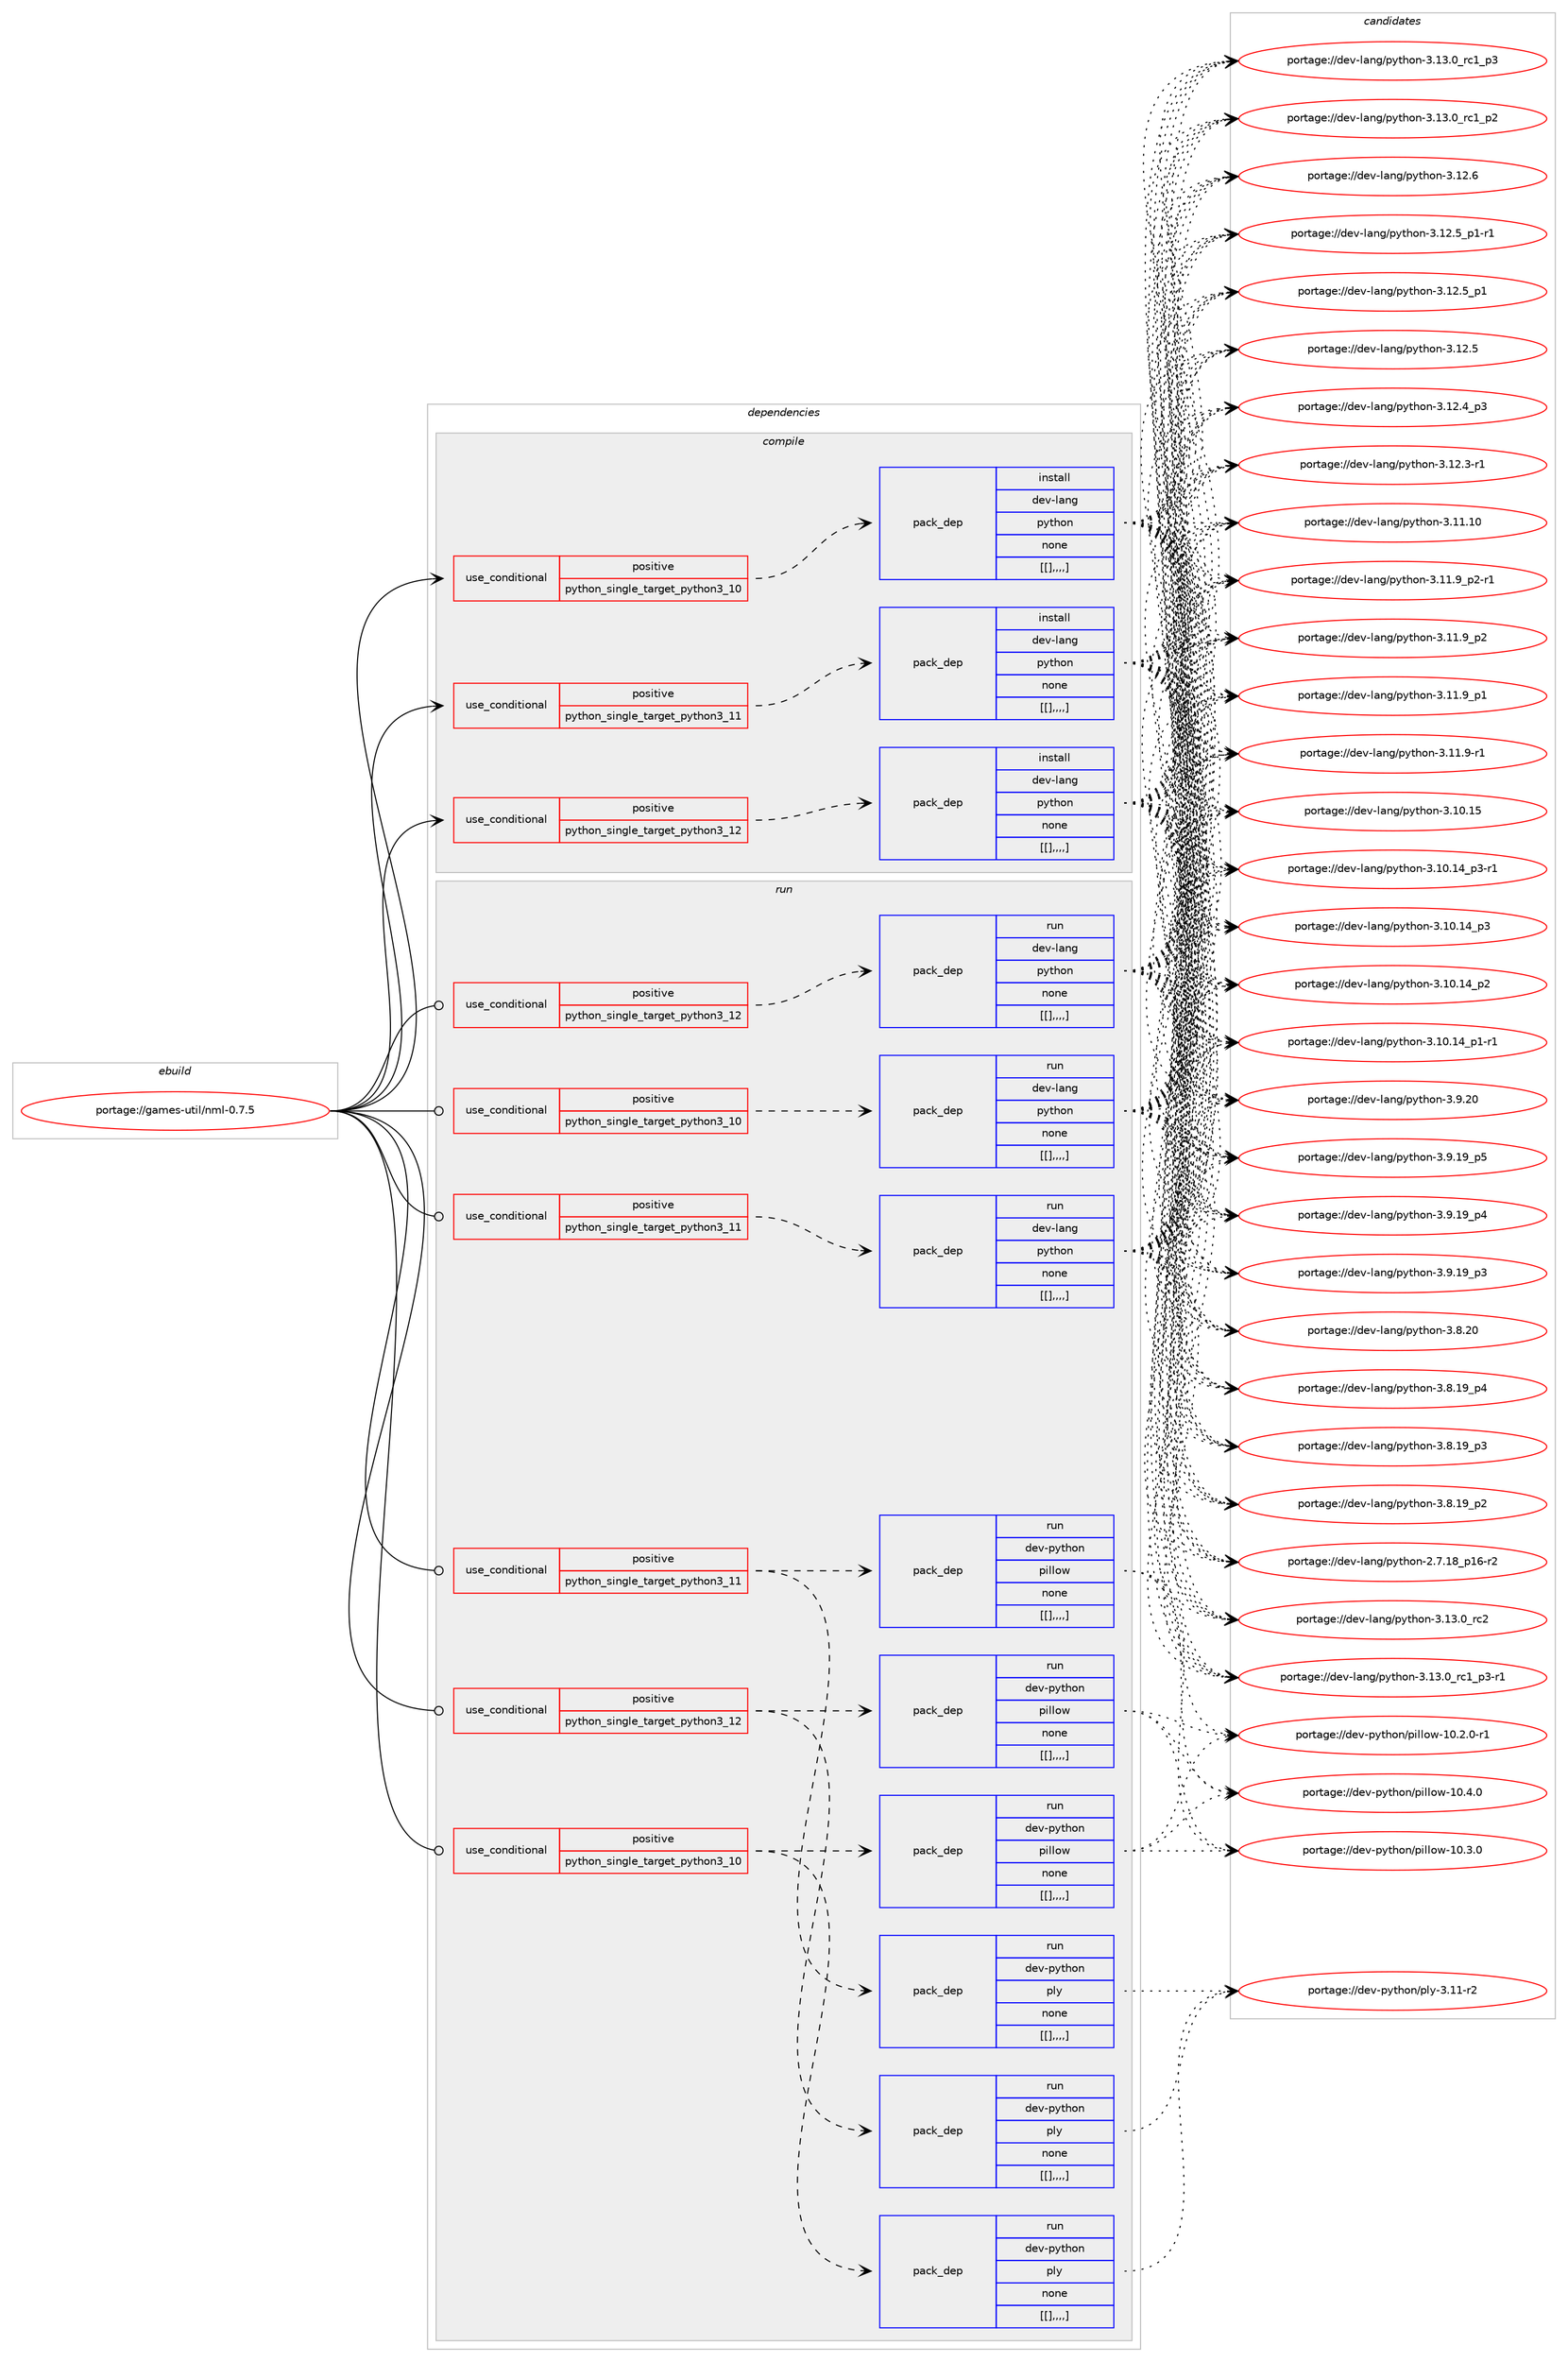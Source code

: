 digraph prolog {

# *************
# Graph options
# *************

newrank=true;
concentrate=true;
compound=true;
graph [rankdir=LR,fontname=Helvetica,fontsize=10,ranksep=1.5];#, ranksep=2.5, nodesep=0.2];
edge  [arrowhead=vee];
node  [fontname=Helvetica,fontsize=10];

# **********
# The ebuild
# **********

subgraph cluster_leftcol {
color=gray;
label=<<i>ebuild</i>>;
id [label="portage://games-util/nml-0.7.5", color=red, width=4, href="../games-util/nml-0.7.5.svg"];
}

# ****************
# The dependencies
# ****************

subgraph cluster_midcol {
color=gray;
label=<<i>dependencies</i>>;
subgraph cluster_compile {
fillcolor="#eeeeee";
style=filled;
label=<<i>compile</i>>;
subgraph cond66857 {
dependency239921 [label=<<TABLE BORDER="0" CELLBORDER="1" CELLSPACING="0" CELLPADDING="4"><TR><TD ROWSPAN="3" CELLPADDING="10">use_conditional</TD></TR><TR><TD>positive</TD></TR><TR><TD>python_single_target_python3_10</TD></TR></TABLE>>, shape=none, color=red];
subgraph pack171553 {
dependency239922 [label=<<TABLE BORDER="0" CELLBORDER="1" CELLSPACING="0" CELLPADDING="4" WIDTH="220"><TR><TD ROWSPAN="6" CELLPADDING="30">pack_dep</TD></TR><TR><TD WIDTH="110">install</TD></TR><TR><TD>dev-lang</TD></TR><TR><TD>python</TD></TR><TR><TD>none</TD></TR><TR><TD>[[],,,,]</TD></TR></TABLE>>, shape=none, color=blue];
}
dependency239921:e -> dependency239922:w [weight=20,style="dashed",arrowhead="vee"];
}
id:e -> dependency239921:w [weight=20,style="solid",arrowhead="vee"];
subgraph cond66858 {
dependency239923 [label=<<TABLE BORDER="0" CELLBORDER="1" CELLSPACING="0" CELLPADDING="4"><TR><TD ROWSPAN="3" CELLPADDING="10">use_conditional</TD></TR><TR><TD>positive</TD></TR><TR><TD>python_single_target_python3_11</TD></TR></TABLE>>, shape=none, color=red];
subgraph pack171554 {
dependency239924 [label=<<TABLE BORDER="0" CELLBORDER="1" CELLSPACING="0" CELLPADDING="4" WIDTH="220"><TR><TD ROWSPAN="6" CELLPADDING="30">pack_dep</TD></TR><TR><TD WIDTH="110">install</TD></TR><TR><TD>dev-lang</TD></TR><TR><TD>python</TD></TR><TR><TD>none</TD></TR><TR><TD>[[],,,,]</TD></TR></TABLE>>, shape=none, color=blue];
}
dependency239923:e -> dependency239924:w [weight=20,style="dashed",arrowhead="vee"];
}
id:e -> dependency239923:w [weight=20,style="solid",arrowhead="vee"];
subgraph cond66859 {
dependency239925 [label=<<TABLE BORDER="0" CELLBORDER="1" CELLSPACING="0" CELLPADDING="4"><TR><TD ROWSPAN="3" CELLPADDING="10">use_conditional</TD></TR><TR><TD>positive</TD></TR><TR><TD>python_single_target_python3_12</TD></TR></TABLE>>, shape=none, color=red];
subgraph pack171555 {
dependency239926 [label=<<TABLE BORDER="0" CELLBORDER="1" CELLSPACING="0" CELLPADDING="4" WIDTH="220"><TR><TD ROWSPAN="6" CELLPADDING="30">pack_dep</TD></TR><TR><TD WIDTH="110">install</TD></TR><TR><TD>dev-lang</TD></TR><TR><TD>python</TD></TR><TR><TD>none</TD></TR><TR><TD>[[],,,,]</TD></TR></TABLE>>, shape=none, color=blue];
}
dependency239925:e -> dependency239926:w [weight=20,style="dashed",arrowhead="vee"];
}
id:e -> dependency239925:w [weight=20,style="solid",arrowhead="vee"];
}
subgraph cluster_compileandrun {
fillcolor="#eeeeee";
style=filled;
label=<<i>compile and run</i>>;
}
subgraph cluster_run {
fillcolor="#eeeeee";
style=filled;
label=<<i>run</i>>;
subgraph cond66860 {
dependency239927 [label=<<TABLE BORDER="0" CELLBORDER="1" CELLSPACING="0" CELLPADDING="4"><TR><TD ROWSPAN="3" CELLPADDING="10">use_conditional</TD></TR><TR><TD>positive</TD></TR><TR><TD>python_single_target_python3_10</TD></TR></TABLE>>, shape=none, color=red];
subgraph pack171556 {
dependency239928 [label=<<TABLE BORDER="0" CELLBORDER="1" CELLSPACING="0" CELLPADDING="4" WIDTH="220"><TR><TD ROWSPAN="6" CELLPADDING="30">pack_dep</TD></TR><TR><TD WIDTH="110">run</TD></TR><TR><TD>dev-lang</TD></TR><TR><TD>python</TD></TR><TR><TD>none</TD></TR><TR><TD>[[],,,,]</TD></TR></TABLE>>, shape=none, color=blue];
}
dependency239927:e -> dependency239928:w [weight=20,style="dashed",arrowhead="vee"];
}
id:e -> dependency239927:w [weight=20,style="solid",arrowhead="odot"];
subgraph cond66861 {
dependency239929 [label=<<TABLE BORDER="0" CELLBORDER="1" CELLSPACING="0" CELLPADDING="4"><TR><TD ROWSPAN="3" CELLPADDING="10">use_conditional</TD></TR><TR><TD>positive</TD></TR><TR><TD>python_single_target_python3_10</TD></TR></TABLE>>, shape=none, color=red];
subgraph pack171557 {
dependency239930 [label=<<TABLE BORDER="0" CELLBORDER="1" CELLSPACING="0" CELLPADDING="4" WIDTH="220"><TR><TD ROWSPAN="6" CELLPADDING="30">pack_dep</TD></TR><TR><TD WIDTH="110">run</TD></TR><TR><TD>dev-python</TD></TR><TR><TD>pillow</TD></TR><TR><TD>none</TD></TR><TR><TD>[[],,,,]</TD></TR></TABLE>>, shape=none, color=blue];
}
dependency239929:e -> dependency239930:w [weight=20,style="dashed",arrowhead="vee"];
subgraph pack171558 {
dependency239931 [label=<<TABLE BORDER="0" CELLBORDER="1" CELLSPACING="0" CELLPADDING="4" WIDTH="220"><TR><TD ROWSPAN="6" CELLPADDING="30">pack_dep</TD></TR><TR><TD WIDTH="110">run</TD></TR><TR><TD>dev-python</TD></TR><TR><TD>ply</TD></TR><TR><TD>none</TD></TR><TR><TD>[[],,,,]</TD></TR></TABLE>>, shape=none, color=blue];
}
dependency239929:e -> dependency239931:w [weight=20,style="dashed",arrowhead="vee"];
}
id:e -> dependency239929:w [weight=20,style="solid",arrowhead="odot"];
subgraph cond66862 {
dependency239932 [label=<<TABLE BORDER="0" CELLBORDER="1" CELLSPACING="0" CELLPADDING="4"><TR><TD ROWSPAN="3" CELLPADDING="10">use_conditional</TD></TR><TR><TD>positive</TD></TR><TR><TD>python_single_target_python3_11</TD></TR></TABLE>>, shape=none, color=red];
subgraph pack171559 {
dependency239933 [label=<<TABLE BORDER="0" CELLBORDER="1" CELLSPACING="0" CELLPADDING="4" WIDTH="220"><TR><TD ROWSPAN="6" CELLPADDING="30">pack_dep</TD></TR><TR><TD WIDTH="110">run</TD></TR><TR><TD>dev-lang</TD></TR><TR><TD>python</TD></TR><TR><TD>none</TD></TR><TR><TD>[[],,,,]</TD></TR></TABLE>>, shape=none, color=blue];
}
dependency239932:e -> dependency239933:w [weight=20,style="dashed",arrowhead="vee"];
}
id:e -> dependency239932:w [weight=20,style="solid",arrowhead="odot"];
subgraph cond66863 {
dependency239934 [label=<<TABLE BORDER="0" CELLBORDER="1" CELLSPACING="0" CELLPADDING="4"><TR><TD ROWSPAN="3" CELLPADDING="10">use_conditional</TD></TR><TR><TD>positive</TD></TR><TR><TD>python_single_target_python3_11</TD></TR></TABLE>>, shape=none, color=red];
subgraph pack171560 {
dependency239935 [label=<<TABLE BORDER="0" CELLBORDER="1" CELLSPACING="0" CELLPADDING="4" WIDTH="220"><TR><TD ROWSPAN="6" CELLPADDING="30">pack_dep</TD></TR><TR><TD WIDTH="110">run</TD></TR><TR><TD>dev-python</TD></TR><TR><TD>pillow</TD></TR><TR><TD>none</TD></TR><TR><TD>[[],,,,]</TD></TR></TABLE>>, shape=none, color=blue];
}
dependency239934:e -> dependency239935:w [weight=20,style="dashed",arrowhead="vee"];
subgraph pack171561 {
dependency239936 [label=<<TABLE BORDER="0" CELLBORDER="1" CELLSPACING="0" CELLPADDING="4" WIDTH="220"><TR><TD ROWSPAN="6" CELLPADDING="30">pack_dep</TD></TR><TR><TD WIDTH="110">run</TD></TR><TR><TD>dev-python</TD></TR><TR><TD>ply</TD></TR><TR><TD>none</TD></TR><TR><TD>[[],,,,]</TD></TR></TABLE>>, shape=none, color=blue];
}
dependency239934:e -> dependency239936:w [weight=20,style="dashed",arrowhead="vee"];
}
id:e -> dependency239934:w [weight=20,style="solid",arrowhead="odot"];
subgraph cond66864 {
dependency239937 [label=<<TABLE BORDER="0" CELLBORDER="1" CELLSPACING="0" CELLPADDING="4"><TR><TD ROWSPAN="3" CELLPADDING="10">use_conditional</TD></TR><TR><TD>positive</TD></TR><TR><TD>python_single_target_python3_12</TD></TR></TABLE>>, shape=none, color=red];
subgraph pack171562 {
dependency239938 [label=<<TABLE BORDER="0" CELLBORDER="1" CELLSPACING="0" CELLPADDING="4" WIDTH="220"><TR><TD ROWSPAN="6" CELLPADDING="30">pack_dep</TD></TR><TR><TD WIDTH="110">run</TD></TR><TR><TD>dev-lang</TD></TR><TR><TD>python</TD></TR><TR><TD>none</TD></TR><TR><TD>[[],,,,]</TD></TR></TABLE>>, shape=none, color=blue];
}
dependency239937:e -> dependency239938:w [weight=20,style="dashed",arrowhead="vee"];
}
id:e -> dependency239937:w [weight=20,style="solid",arrowhead="odot"];
subgraph cond66865 {
dependency239939 [label=<<TABLE BORDER="0" CELLBORDER="1" CELLSPACING="0" CELLPADDING="4"><TR><TD ROWSPAN="3" CELLPADDING="10">use_conditional</TD></TR><TR><TD>positive</TD></TR><TR><TD>python_single_target_python3_12</TD></TR></TABLE>>, shape=none, color=red];
subgraph pack171563 {
dependency239940 [label=<<TABLE BORDER="0" CELLBORDER="1" CELLSPACING="0" CELLPADDING="4" WIDTH="220"><TR><TD ROWSPAN="6" CELLPADDING="30">pack_dep</TD></TR><TR><TD WIDTH="110">run</TD></TR><TR><TD>dev-python</TD></TR><TR><TD>pillow</TD></TR><TR><TD>none</TD></TR><TR><TD>[[],,,,]</TD></TR></TABLE>>, shape=none, color=blue];
}
dependency239939:e -> dependency239940:w [weight=20,style="dashed",arrowhead="vee"];
subgraph pack171564 {
dependency239941 [label=<<TABLE BORDER="0" CELLBORDER="1" CELLSPACING="0" CELLPADDING="4" WIDTH="220"><TR><TD ROWSPAN="6" CELLPADDING="30">pack_dep</TD></TR><TR><TD WIDTH="110">run</TD></TR><TR><TD>dev-python</TD></TR><TR><TD>ply</TD></TR><TR><TD>none</TD></TR><TR><TD>[[],,,,]</TD></TR></TABLE>>, shape=none, color=blue];
}
dependency239939:e -> dependency239941:w [weight=20,style="dashed",arrowhead="vee"];
}
id:e -> dependency239939:w [weight=20,style="solid",arrowhead="odot"];
}
}

# **************
# The candidates
# **************

subgraph cluster_choices {
rank=same;
color=gray;
label=<<i>candidates</i>>;

subgraph choice171553 {
color=black;
nodesep=1;
choice10010111845108971101034711212111610411111045514649514648951149950 [label="portage://dev-lang/python-3.13.0_rc2", color=red, width=4,href="../dev-lang/python-3.13.0_rc2.svg"];
choice1001011184510897110103471121211161041111104551464951464895114994995112514511449 [label="portage://dev-lang/python-3.13.0_rc1_p3-r1", color=red, width=4,href="../dev-lang/python-3.13.0_rc1_p3-r1.svg"];
choice100101118451089711010347112121116104111110455146495146489511499499511251 [label="portage://dev-lang/python-3.13.0_rc1_p3", color=red, width=4,href="../dev-lang/python-3.13.0_rc1_p3.svg"];
choice100101118451089711010347112121116104111110455146495146489511499499511250 [label="portage://dev-lang/python-3.13.0_rc1_p2", color=red, width=4,href="../dev-lang/python-3.13.0_rc1_p2.svg"];
choice10010111845108971101034711212111610411111045514649504654 [label="portage://dev-lang/python-3.12.6", color=red, width=4,href="../dev-lang/python-3.12.6.svg"];
choice1001011184510897110103471121211161041111104551464950465395112494511449 [label="portage://dev-lang/python-3.12.5_p1-r1", color=red, width=4,href="../dev-lang/python-3.12.5_p1-r1.svg"];
choice100101118451089711010347112121116104111110455146495046539511249 [label="portage://dev-lang/python-3.12.5_p1", color=red, width=4,href="../dev-lang/python-3.12.5_p1.svg"];
choice10010111845108971101034711212111610411111045514649504653 [label="portage://dev-lang/python-3.12.5", color=red, width=4,href="../dev-lang/python-3.12.5.svg"];
choice100101118451089711010347112121116104111110455146495046529511251 [label="portage://dev-lang/python-3.12.4_p3", color=red, width=4,href="../dev-lang/python-3.12.4_p3.svg"];
choice100101118451089711010347112121116104111110455146495046514511449 [label="portage://dev-lang/python-3.12.3-r1", color=red, width=4,href="../dev-lang/python-3.12.3-r1.svg"];
choice1001011184510897110103471121211161041111104551464949464948 [label="portage://dev-lang/python-3.11.10", color=red, width=4,href="../dev-lang/python-3.11.10.svg"];
choice1001011184510897110103471121211161041111104551464949465795112504511449 [label="portage://dev-lang/python-3.11.9_p2-r1", color=red, width=4,href="../dev-lang/python-3.11.9_p2-r1.svg"];
choice100101118451089711010347112121116104111110455146494946579511250 [label="portage://dev-lang/python-3.11.9_p2", color=red, width=4,href="../dev-lang/python-3.11.9_p2.svg"];
choice100101118451089711010347112121116104111110455146494946579511249 [label="portage://dev-lang/python-3.11.9_p1", color=red, width=4,href="../dev-lang/python-3.11.9_p1.svg"];
choice100101118451089711010347112121116104111110455146494946574511449 [label="portage://dev-lang/python-3.11.9-r1", color=red, width=4,href="../dev-lang/python-3.11.9-r1.svg"];
choice1001011184510897110103471121211161041111104551464948464953 [label="portage://dev-lang/python-3.10.15", color=red, width=4,href="../dev-lang/python-3.10.15.svg"];
choice100101118451089711010347112121116104111110455146494846495295112514511449 [label="portage://dev-lang/python-3.10.14_p3-r1", color=red, width=4,href="../dev-lang/python-3.10.14_p3-r1.svg"];
choice10010111845108971101034711212111610411111045514649484649529511251 [label="portage://dev-lang/python-3.10.14_p3", color=red, width=4,href="../dev-lang/python-3.10.14_p3.svg"];
choice10010111845108971101034711212111610411111045514649484649529511250 [label="portage://dev-lang/python-3.10.14_p2", color=red, width=4,href="../dev-lang/python-3.10.14_p2.svg"];
choice100101118451089711010347112121116104111110455146494846495295112494511449 [label="portage://dev-lang/python-3.10.14_p1-r1", color=red, width=4,href="../dev-lang/python-3.10.14_p1-r1.svg"];
choice10010111845108971101034711212111610411111045514657465048 [label="portage://dev-lang/python-3.9.20", color=red, width=4,href="../dev-lang/python-3.9.20.svg"];
choice100101118451089711010347112121116104111110455146574649579511253 [label="portage://dev-lang/python-3.9.19_p5", color=red, width=4,href="../dev-lang/python-3.9.19_p5.svg"];
choice100101118451089711010347112121116104111110455146574649579511252 [label="portage://dev-lang/python-3.9.19_p4", color=red, width=4,href="../dev-lang/python-3.9.19_p4.svg"];
choice100101118451089711010347112121116104111110455146574649579511251 [label="portage://dev-lang/python-3.9.19_p3", color=red, width=4,href="../dev-lang/python-3.9.19_p3.svg"];
choice10010111845108971101034711212111610411111045514656465048 [label="portage://dev-lang/python-3.8.20", color=red, width=4,href="../dev-lang/python-3.8.20.svg"];
choice100101118451089711010347112121116104111110455146564649579511252 [label="portage://dev-lang/python-3.8.19_p4", color=red, width=4,href="../dev-lang/python-3.8.19_p4.svg"];
choice100101118451089711010347112121116104111110455146564649579511251 [label="portage://dev-lang/python-3.8.19_p3", color=red, width=4,href="../dev-lang/python-3.8.19_p3.svg"];
choice100101118451089711010347112121116104111110455146564649579511250 [label="portage://dev-lang/python-3.8.19_p2", color=red, width=4,href="../dev-lang/python-3.8.19_p2.svg"];
choice100101118451089711010347112121116104111110455046554649569511249544511450 [label="portage://dev-lang/python-2.7.18_p16-r2", color=red, width=4,href="../dev-lang/python-2.7.18_p16-r2.svg"];
dependency239922:e -> choice10010111845108971101034711212111610411111045514649514648951149950:w [style=dotted,weight="100"];
dependency239922:e -> choice1001011184510897110103471121211161041111104551464951464895114994995112514511449:w [style=dotted,weight="100"];
dependency239922:e -> choice100101118451089711010347112121116104111110455146495146489511499499511251:w [style=dotted,weight="100"];
dependency239922:e -> choice100101118451089711010347112121116104111110455146495146489511499499511250:w [style=dotted,weight="100"];
dependency239922:e -> choice10010111845108971101034711212111610411111045514649504654:w [style=dotted,weight="100"];
dependency239922:e -> choice1001011184510897110103471121211161041111104551464950465395112494511449:w [style=dotted,weight="100"];
dependency239922:e -> choice100101118451089711010347112121116104111110455146495046539511249:w [style=dotted,weight="100"];
dependency239922:e -> choice10010111845108971101034711212111610411111045514649504653:w [style=dotted,weight="100"];
dependency239922:e -> choice100101118451089711010347112121116104111110455146495046529511251:w [style=dotted,weight="100"];
dependency239922:e -> choice100101118451089711010347112121116104111110455146495046514511449:w [style=dotted,weight="100"];
dependency239922:e -> choice1001011184510897110103471121211161041111104551464949464948:w [style=dotted,weight="100"];
dependency239922:e -> choice1001011184510897110103471121211161041111104551464949465795112504511449:w [style=dotted,weight="100"];
dependency239922:e -> choice100101118451089711010347112121116104111110455146494946579511250:w [style=dotted,weight="100"];
dependency239922:e -> choice100101118451089711010347112121116104111110455146494946579511249:w [style=dotted,weight="100"];
dependency239922:e -> choice100101118451089711010347112121116104111110455146494946574511449:w [style=dotted,weight="100"];
dependency239922:e -> choice1001011184510897110103471121211161041111104551464948464953:w [style=dotted,weight="100"];
dependency239922:e -> choice100101118451089711010347112121116104111110455146494846495295112514511449:w [style=dotted,weight="100"];
dependency239922:e -> choice10010111845108971101034711212111610411111045514649484649529511251:w [style=dotted,weight="100"];
dependency239922:e -> choice10010111845108971101034711212111610411111045514649484649529511250:w [style=dotted,weight="100"];
dependency239922:e -> choice100101118451089711010347112121116104111110455146494846495295112494511449:w [style=dotted,weight="100"];
dependency239922:e -> choice10010111845108971101034711212111610411111045514657465048:w [style=dotted,weight="100"];
dependency239922:e -> choice100101118451089711010347112121116104111110455146574649579511253:w [style=dotted,weight="100"];
dependency239922:e -> choice100101118451089711010347112121116104111110455146574649579511252:w [style=dotted,weight="100"];
dependency239922:e -> choice100101118451089711010347112121116104111110455146574649579511251:w [style=dotted,weight="100"];
dependency239922:e -> choice10010111845108971101034711212111610411111045514656465048:w [style=dotted,weight="100"];
dependency239922:e -> choice100101118451089711010347112121116104111110455146564649579511252:w [style=dotted,weight="100"];
dependency239922:e -> choice100101118451089711010347112121116104111110455146564649579511251:w [style=dotted,weight="100"];
dependency239922:e -> choice100101118451089711010347112121116104111110455146564649579511250:w [style=dotted,weight="100"];
dependency239922:e -> choice100101118451089711010347112121116104111110455046554649569511249544511450:w [style=dotted,weight="100"];
}
subgraph choice171554 {
color=black;
nodesep=1;
choice10010111845108971101034711212111610411111045514649514648951149950 [label="portage://dev-lang/python-3.13.0_rc2", color=red, width=4,href="../dev-lang/python-3.13.0_rc2.svg"];
choice1001011184510897110103471121211161041111104551464951464895114994995112514511449 [label="portage://dev-lang/python-3.13.0_rc1_p3-r1", color=red, width=4,href="../dev-lang/python-3.13.0_rc1_p3-r1.svg"];
choice100101118451089711010347112121116104111110455146495146489511499499511251 [label="portage://dev-lang/python-3.13.0_rc1_p3", color=red, width=4,href="../dev-lang/python-3.13.0_rc1_p3.svg"];
choice100101118451089711010347112121116104111110455146495146489511499499511250 [label="portage://dev-lang/python-3.13.0_rc1_p2", color=red, width=4,href="../dev-lang/python-3.13.0_rc1_p2.svg"];
choice10010111845108971101034711212111610411111045514649504654 [label="portage://dev-lang/python-3.12.6", color=red, width=4,href="../dev-lang/python-3.12.6.svg"];
choice1001011184510897110103471121211161041111104551464950465395112494511449 [label="portage://dev-lang/python-3.12.5_p1-r1", color=red, width=4,href="../dev-lang/python-3.12.5_p1-r1.svg"];
choice100101118451089711010347112121116104111110455146495046539511249 [label="portage://dev-lang/python-3.12.5_p1", color=red, width=4,href="../dev-lang/python-3.12.5_p1.svg"];
choice10010111845108971101034711212111610411111045514649504653 [label="portage://dev-lang/python-3.12.5", color=red, width=4,href="../dev-lang/python-3.12.5.svg"];
choice100101118451089711010347112121116104111110455146495046529511251 [label="portage://dev-lang/python-3.12.4_p3", color=red, width=4,href="../dev-lang/python-3.12.4_p3.svg"];
choice100101118451089711010347112121116104111110455146495046514511449 [label="portage://dev-lang/python-3.12.3-r1", color=red, width=4,href="../dev-lang/python-3.12.3-r1.svg"];
choice1001011184510897110103471121211161041111104551464949464948 [label="portage://dev-lang/python-3.11.10", color=red, width=4,href="../dev-lang/python-3.11.10.svg"];
choice1001011184510897110103471121211161041111104551464949465795112504511449 [label="portage://dev-lang/python-3.11.9_p2-r1", color=red, width=4,href="../dev-lang/python-3.11.9_p2-r1.svg"];
choice100101118451089711010347112121116104111110455146494946579511250 [label="portage://dev-lang/python-3.11.9_p2", color=red, width=4,href="../dev-lang/python-3.11.9_p2.svg"];
choice100101118451089711010347112121116104111110455146494946579511249 [label="portage://dev-lang/python-3.11.9_p1", color=red, width=4,href="../dev-lang/python-3.11.9_p1.svg"];
choice100101118451089711010347112121116104111110455146494946574511449 [label="portage://dev-lang/python-3.11.9-r1", color=red, width=4,href="../dev-lang/python-3.11.9-r1.svg"];
choice1001011184510897110103471121211161041111104551464948464953 [label="portage://dev-lang/python-3.10.15", color=red, width=4,href="../dev-lang/python-3.10.15.svg"];
choice100101118451089711010347112121116104111110455146494846495295112514511449 [label="portage://dev-lang/python-3.10.14_p3-r1", color=red, width=4,href="../dev-lang/python-3.10.14_p3-r1.svg"];
choice10010111845108971101034711212111610411111045514649484649529511251 [label="portage://dev-lang/python-3.10.14_p3", color=red, width=4,href="../dev-lang/python-3.10.14_p3.svg"];
choice10010111845108971101034711212111610411111045514649484649529511250 [label="portage://dev-lang/python-3.10.14_p2", color=red, width=4,href="../dev-lang/python-3.10.14_p2.svg"];
choice100101118451089711010347112121116104111110455146494846495295112494511449 [label="portage://dev-lang/python-3.10.14_p1-r1", color=red, width=4,href="../dev-lang/python-3.10.14_p1-r1.svg"];
choice10010111845108971101034711212111610411111045514657465048 [label="portage://dev-lang/python-3.9.20", color=red, width=4,href="../dev-lang/python-3.9.20.svg"];
choice100101118451089711010347112121116104111110455146574649579511253 [label="portage://dev-lang/python-3.9.19_p5", color=red, width=4,href="../dev-lang/python-3.9.19_p5.svg"];
choice100101118451089711010347112121116104111110455146574649579511252 [label="portage://dev-lang/python-3.9.19_p4", color=red, width=4,href="../dev-lang/python-3.9.19_p4.svg"];
choice100101118451089711010347112121116104111110455146574649579511251 [label="portage://dev-lang/python-3.9.19_p3", color=red, width=4,href="../dev-lang/python-3.9.19_p3.svg"];
choice10010111845108971101034711212111610411111045514656465048 [label="portage://dev-lang/python-3.8.20", color=red, width=4,href="../dev-lang/python-3.8.20.svg"];
choice100101118451089711010347112121116104111110455146564649579511252 [label="portage://dev-lang/python-3.8.19_p4", color=red, width=4,href="../dev-lang/python-3.8.19_p4.svg"];
choice100101118451089711010347112121116104111110455146564649579511251 [label="portage://dev-lang/python-3.8.19_p3", color=red, width=4,href="../dev-lang/python-3.8.19_p3.svg"];
choice100101118451089711010347112121116104111110455146564649579511250 [label="portage://dev-lang/python-3.8.19_p2", color=red, width=4,href="../dev-lang/python-3.8.19_p2.svg"];
choice100101118451089711010347112121116104111110455046554649569511249544511450 [label="portage://dev-lang/python-2.7.18_p16-r2", color=red, width=4,href="../dev-lang/python-2.7.18_p16-r2.svg"];
dependency239924:e -> choice10010111845108971101034711212111610411111045514649514648951149950:w [style=dotted,weight="100"];
dependency239924:e -> choice1001011184510897110103471121211161041111104551464951464895114994995112514511449:w [style=dotted,weight="100"];
dependency239924:e -> choice100101118451089711010347112121116104111110455146495146489511499499511251:w [style=dotted,weight="100"];
dependency239924:e -> choice100101118451089711010347112121116104111110455146495146489511499499511250:w [style=dotted,weight="100"];
dependency239924:e -> choice10010111845108971101034711212111610411111045514649504654:w [style=dotted,weight="100"];
dependency239924:e -> choice1001011184510897110103471121211161041111104551464950465395112494511449:w [style=dotted,weight="100"];
dependency239924:e -> choice100101118451089711010347112121116104111110455146495046539511249:w [style=dotted,weight="100"];
dependency239924:e -> choice10010111845108971101034711212111610411111045514649504653:w [style=dotted,weight="100"];
dependency239924:e -> choice100101118451089711010347112121116104111110455146495046529511251:w [style=dotted,weight="100"];
dependency239924:e -> choice100101118451089711010347112121116104111110455146495046514511449:w [style=dotted,weight="100"];
dependency239924:e -> choice1001011184510897110103471121211161041111104551464949464948:w [style=dotted,weight="100"];
dependency239924:e -> choice1001011184510897110103471121211161041111104551464949465795112504511449:w [style=dotted,weight="100"];
dependency239924:e -> choice100101118451089711010347112121116104111110455146494946579511250:w [style=dotted,weight="100"];
dependency239924:e -> choice100101118451089711010347112121116104111110455146494946579511249:w [style=dotted,weight="100"];
dependency239924:e -> choice100101118451089711010347112121116104111110455146494946574511449:w [style=dotted,weight="100"];
dependency239924:e -> choice1001011184510897110103471121211161041111104551464948464953:w [style=dotted,weight="100"];
dependency239924:e -> choice100101118451089711010347112121116104111110455146494846495295112514511449:w [style=dotted,weight="100"];
dependency239924:e -> choice10010111845108971101034711212111610411111045514649484649529511251:w [style=dotted,weight="100"];
dependency239924:e -> choice10010111845108971101034711212111610411111045514649484649529511250:w [style=dotted,weight="100"];
dependency239924:e -> choice100101118451089711010347112121116104111110455146494846495295112494511449:w [style=dotted,weight="100"];
dependency239924:e -> choice10010111845108971101034711212111610411111045514657465048:w [style=dotted,weight="100"];
dependency239924:e -> choice100101118451089711010347112121116104111110455146574649579511253:w [style=dotted,weight="100"];
dependency239924:e -> choice100101118451089711010347112121116104111110455146574649579511252:w [style=dotted,weight="100"];
dependency239924:e -> choice100101118451089711010347112121116104111110455146574649579511251:w [style=dotted,weight="100"];
dependency239924:e -> choice10010111845108971101034711212111610411111045514656465048:w [style=dotted,weight="100"];
dependency239924:e -> choice100101118451089711010347112121116104111110455146564649579511252:w [style=dotted,weight="100"];
dependency239924:e -> choice100101118451089711010347112121116104111110455146564649579511251:w [style=dotted,weight="100"];
dependency239924:e -> choice100101118451089711010347112121116104111110455146564649579511250:w [style=dotted,weight="100"];
dependency239924:e -> choice100101118451089711010347112121116104111110455046554649569511249544511450:w [style=dotted,weight="100"];
}
subgraph choice171555 {
color=black;
nodesep=1;
choice10010111845108971101034711212111610411111045514649514648951149950 [label="portage://dev-lang/python-3.13.0_rc2", color=red, width=4,href="../dev-lang/python-3.13.0_rc2.svg"];
choice1001011184510897110103471121211161041111104551464951464895114994995112514511449 [label="portage://dev-lang/python-3.13.0_rc1_p3-r1", color=red, width=4,href="../dev-lang/python-3.13.0_rc1_p3-r1.svg"];
choice100101118451089711010347112121116104111110455146495146489511499499511251 [label="portage://dev-lang/python-3.13.0_rc1_p3", color=red, width=4,href="../dev-lang/python-3.13.0_rc1_p3.svg"];
choice100101118451089711010347112121116104111110455146495146489511499499511250 [label="portage://dev-lang/python-3.13.0_rc1_p2", color=red, width=4,href="../dev-lang/python-3.13.0_rc1_p2.svg"];
choice10010111845108971101034711212111610411111045514649504654 [label="portage://dev-lang/python-3.12.6", color=red, width=4,href="../dev-lang/python-3.12.6.svg"];
choice1001011184510897110103471121211161041111104551464950465395112494511449 [label="portage://dev-lang/python-3.12.5_p1-r1", color=red, width=4,href="../dev-lang/python-3.12.5_p1-r1.svg"];
choice100101118451089711010347112121116104111110455146495046539511249 [label="portage://dev-lang/python-3.12.5_p1", color=red, width=4,href="../dev-lang/python-3.12.5_p1.svg"];
choice10010111845108971101034711212111610411111045514649504653 [label="portage://dev-lang/python-3.12.5", color=red, width=4,href="../dev-lang/python-3.12.5.svg"];
choice100101118451089711010347112121116104111110455146495046529511251 [label="portage://dev-lang/python-3.12.4_p3", color=red, width=4,href="../dev-lang/python-3.12.4_p3.svg"];
choice100101118451089711010347112121116104111110455146495046514511449 [label="portage://dev-lang/python-3.12.3-r1", color=red, width=4,href="../dev-lang/python-3.12.3-r1.svg"];
choice1001011184510897110103471121211161041111104551464949464948 [label="portage://dev-lang/python-3.11.10", color=red, width=4,href="../dev-lang/python-3.11.10.svg"];
choice1001011184510897110103471121211161041111104551464949465795112504511449 [label="portage://dev-lang/python-3.11.9_p2-r1", color=red, width=4,href="../dev-lang/python-3.11.9_p2-r1.svg"];
choice100101118451089711010347112121116104111110455146494946579511250 [label="portage://dev-lang/python-3.11.9_p2", color=red, width=4,href="../dev-lang/python-3.11.9_p2.svg"];
choice100101118451089711010347112121116104111110455146494946579511249 [label="portage://dev-lang/python-3.11.9_p1", color=red, width=4,href="../dev-lang/python-3.11.9_p1.svg"];
choice100101118451089711010347112121116104111110455146494946574511449 [label="portage://dev-lang/python-3.11.9-r1", color=red, width=4,href="../dev-lang/python-3.11.9-r1.svg"];
choice1001011184510897110103471121211161041111104551464948464953 [label="portage://dev-lang/python-3.10.15", color=red, width=4,href="../dev-lang/python-3.10.15.svg"];
choice100101118451089711010347112121116104111110455146494846495295112514511449 [label="portage://dev-lang/python-3.10.14_p3-r1", color=red, width=4,href="../dev-lang/python-3.10.14_p3-r1.svg"];
choice10010111845108971101034711212111610411111045514649484649529511251 [label="portage://dev-lang/python-3.10.14_p3", color=red, width=4,href="../dev-lang/python-3.10.14_p3.svg"];
choice10010111845108971101034711212111610411111045514649484649529511250 [label="portage://dev-lang/python-3.10.14_p2", color=red, width=4,href="../dev-lang/python-3.10.14_p2.svg"];
choice100101118451089711010347112121116104111110455146494846495295112494511449 [label="portage://dev-lang/python-3.10.14_p1-r1", color=red, width=4,href="../dev-lang/python-3.10.14_p1-r1.svg"];
choice10010111845108971101034711212111610411111045514657465048 [label="portage://dev-lang/python-3.9.20", color=red, width=4,href="../dev-lang/python-3.9.20.svg"];
choice100101118451089711010347112121116104111110455146574649579511253 [label="portage://dev-lang/python-3.9.19_p5", color=red, width=4,href="../dev-lang/python-3.9.19_p5.svg"];
choice100101118451089711010347112121116104111110455146574649579511252 [label="portage://dev-lang/python-3.9.19_p4", color=red, width=4,href="../dev-lang/python-3.9.19_p4.svg"];
choice100101118451089711010347112121116104111110455146574649579511251 [label="portage://dev-lang/python-3.9.19_p3", color=red, width=4,href="../dev-lang/python-3.9.19_p3.svg"];
choice10010111845108971101034711212111610411111045514656465048 [label="portage://dev-lang/python-3.8.20", color=red, width=4,href="../dev-lang/python-3.8.20.svg"];
choice100101118451089711010347112121116104111110455146564649579511252 [label="portage://dev-lang/python-3.8.19_p4", color=red, width=4,href="../dev-lang/python-3.8.19_p4.svg"];
choice100101118451089711010347112121116104111110455146564649579511251 [label="portage://dev-lang/python-3.8.19_p3", color=red, width=4,href="../dev-lang/python-3.8.19_p3.svg"];
choice100101118451089711010347112121116104111110455146564649579511250 [label="portage://dev-lang/python-3.8.19_p2", color=red, width=4,href="../dev-lang/python-3.8.19_p2.svg"];
choice100101118451089711010347112121116104111110455046554649569511249544511450 [label="portage://dev-lang/python-2.7.18_p16-r2", color=red, width=4,href="../dev-lang/python-2.7.18_p16-r2.svg"];
dependency239926:e -> choice10010111845108971101034711212111610411111045514649514648951149950:w [style=dotted,weight="100"];
dependency239926:e -> choice1001011184510897110103471121211161041111104551464951464895114994995112514511449:w [style=dotted,weight="100"];
dependency239926:e -> choice100101118451089711010347112121116104111110455146495146489511499499511251:w [style=dotted,weight="100"];
dependency239926:e -> choice100101118451089711010347112121116104111110455146495146489511499499511250:w [style=dotted,weight="100"];
dependency239926:e -> choice10010111845108971101034711212111610411111045514649504654:w [style=dotted,weight="100"];
dependency239926:e -> choice1001011184510897110103471121211161041111104551464950465395112494511449:w [style=dotted,weight="100"];
dependency239926:e -> choice100101118451089711010347112121116104111110455146495046539511249:w [style=dotted,weight="100"];
dependency239926:e -> choice10010111845108971101034711212111610411111045514649504653:w [style=dotted,weight="100"];
dependency239926:e -> choice100101118451089711010347112121116104111110455146495046529511251:w [style=dotted,weight="100"];
dependency239926:e -> choice100101118451089711010347112121116104111110455146495046514511449:w [style=dotted,weight="100"];
dependency239926:e -> choice1001011184510897110103471121211161041111104551464949464948:w [style=dotted,weight="100"];
dependency239926:e -> choice1001011184510897110103471121211161041111104551464949465795112504511449:w [style=dotted,weight="100"];
dependency239926:e -> choice100101118451089711010347112121116104111110455146494946579511250:w [style=dotted,weight="100"];
dependency239926:e -> choice100101118451089711010347112121116104111110455146494946579511249:w [style=dotted,weight="100"];
dependency239926:e -> choice100101118451089711010347112121116104111110455146494946574511449:w [style=dotted,weight="100"];
dependency239926:e -> choice1001011184510897110103471121211161041111104551464948464953:w [style=dotted,weight="100"];
dependency239926:e -> choice100101118451089711010347112121116104111110455146494846495295112514511449:w [style=dotted,weight="100"];
dependency239926:e -> choice10010111845108971101034711212111610411111045514649484649529511251:w [style=dotted,weight="100"];
dependency239926:e -> choice10010111845108971101034711212111610411111045514649484649529511250:w [style=dotted,weight="100"];
dependency239926:e -> choice100101118451089711010347112121116104111110455146494846495295112494511449:w [style=dotted,weight="100"];
dependency239926:e -> choice10010111845108971101034711212111610411111045514657465048:w [style=dotted,weight="100"];
dependency239926:e -> choice100101118451089711010347112121116104111110455146574649579511253:w [style=dotted,weight="100"];
dependency239926:e -> choice100101118451089711010347112121116104111110455146574649579511252:w [style=dotted,weight="100"];
dependency239926:e -> choice100101118451089711010347112121116104111110455146574649579511251:w [style=dotted,weight="100"];
dependency239926:e -> choice10010111845108971101034711212111610411111045514656465048:w [style=dotted,weight="100"];
dependency239926:e -> choice100101118451089711010347112121116104111110455146564649579511252:w [style=dotted,weight="100"];
dependency239926:e -> choice100101118451089711010347112121116104111110455146564649579511251:w [style=dotted,weight="100"];
dependency239926:e -> choice100101118451089711010347112121116104111110455146564649579511250:w [style=dotted,weight="100"];
dependency239926:e -> choice100101118451089711010347112121116104111110455046554649569511249544511450:w [style=dotted,weight="100"];
}
subgraph choice171556 {
color=black;
nodesep=1;
choice10010111845108971101034711212111610411111045514649514648951149950 [label="portage://dev-lang/python-3.13.0_rc2", color=red, width=4,href="../dev-lang/python-3.13.0_rc2.svg"];
choice1001011184510897110103471121211161041111104551464951464895114994995112514511449 [label="portage://dev-lang/python-3.13.0_rc1_p3-r1", color=red, width=4,href="../dev-lang/python-3.13.0_rc1_p3-r1.svg"];
choice100101118451089711010347112121116104111110455146495146489511499499511251 [label="portage://dev-lang/python-3.13.0_rc1_p3", color=red, width=4,href="../dev-lang/python-3.13.0_rc1_p3.svg"];
choice100101118451089711010347112121116104111110455146495146489511499499511250 [label="portage://dev-lang/python-3.13.0_rc1_p2", color=red, width=4,href="../dev-lang/python-3.13.0_rc1_p2.svg"];
choice10010111845108971101034711212111610411111045514649504654 [label="portage://dev-lang/python-3.12.6", color=red, width=4,href="../dev-lang/python-3.12.6.svg"];
choice1001011184510897110103471121211161041111104551464950465395112494511449 [label="portage://dev-lang/python-3.12.5_p1-r1", color=red, width=4,href="../dev-lang/python-3.12.5_p1-r1.svg"];
choice100101118451089711010347112121116104111110455146495046539511249 [label="portage://dev-lang/python-3.12.5_p1", color=red, width=4,href="../dev-lang/python-3.12.5_p1.svg"];
choice10010111845108971101034711212111610411111045514649504653 [label="portage://dev-lang/python-3.12.5", color=red, width=4,href="../dev-lang/python-3.12.5.svg"];
choice100101118451089711010347112121116104111110455146495046529511251 [label="portage://dev-lang/python-3.12.4_p3", color=red, width=4,href="../dev-lang/python-3.12.4_p3.svg"];
choice100101118451089711010347112121116104111110455146495046514511449 [label="portage://dev-lang/python-3.12.3-r1", color=red, width=4,href="../dev-lang/python-3.12.3-r1.svg"];
choice1001011184510897110103471121211161041111104551464949464948 [label="portage://dev-lang/python-3.11.10", color=red, width=4,href="../dev-lang/python-3.11.10.svg"];
choice1001011184510897110103471121211161041111104551464949465795112504511449 [label="portage://dev-lang/python-3.11.9_p2-r1", color=red, width=4,href="../dev-lang/python-3.11.9_p2-r1.svg"];
choice100101118451089711010347112121116104111110455146494946579511250 [label="portage://dev-lang/python-3.11.9_p2", color=red, width=4,href="../dev-lang/python-3.11.9_p2.svg"];
choice100101118451089711010347112121116104111110455146494946579511249 [label="portage://dev-lang/python-3.11.9_p1", color=red, width=4,href="../dev-lang/python-3.11.9_p1.svg"];
choice100101118451089711010347112121116104111110455146494946574511449 [label="portage://dev-lang/python-3.11.9-r1", color=red, width=4,href="../dev-lang/python-3.11.9-r1.svg"];
choice1001011184510897110103471121211161041111104551464948464953 [label="portage://dev-lang/python-3.10.15", color=red, width=4,href="../dev-lang/python-3.10.15.svg"];
choice100101118451089711010347112121116104111110455146494846495295112514511449 [label="portage://dev-lang/python-3.10.14_p3-r1", color=red, width=4,href="../dev-lang/python-3.10.14_p3-r1.svg"];
choice10010111845108971101034711212111610411111045514649484649529511251 [label="portage://dev-lang/python-3.10.14_p3", color=red, width=4,href="../dev-lang/python-3.10.14_p3.svg"];
choice10010111845108971101034711212111610411111045514649484649529511250 [label="portage://dev-lang/python-3.10.14_p2", color=red, width=4,href="../dev-lang/python-3.10.14_p2.svg"];
choice100101118451089711010347112121116104111110455146494846495295112494511449 [label="portage://dev-lang/python-3.10.14_p1-r1", color=red, width=4,href="../dev-lang/python-3.10.14_p1-r1.svg"];
choice10010111845108971101034711212111610411111045514657465048 [label="portage://dev-lang/python-3.9.20", color=red, width=4,href="../dev-lang/python-3.9.20.svg"];
choice100101118451089711010347112121116104111110455146574649579511253 [label="portage://dev-lang/python-3.9.19_p5", color=red, width=4,href="../dev-lang/python-3.9.19_p5.svg"];
choice100101118451089711010347112121116104111110455146574649579511252 [label="portage://dev-lang/python-3.9.19_p4", color=red, width=4,href="../dev-lang/python-3.9.19_p4.svg"];
choice100101118451089711010347112121116104111110455146574649579511251 [label="portage://dev-lang/python-3.9.19_p3", color=red, width=4,href="../dev-lang/python-3.9.19_p3.svg"];
choice10010111845108971101034711212111610411111045514656465048 [label="portage://dev-lang/python-3.8.20", color=red, width=4,href="../dev-lang/python-3.8.20.svg"];
choice100101118451089711010347112121116104111110455146564649579511252 [label="portage://dev-lang/python-3.8.19_p4", color=red, width=4,href="../dev-lang/python-3.8.19_p4.svg"];
choice100101118451089711010347112121116104111110455146564649579511251 [label="portage://dev-lang/python-3.8.19_p3", color=red, width=4,href="../dev-lang/python-3.8.19_p3.svg"];
choice100101118451089711010347112121116104111110455146564649579511250 [label="portage://dev-lang/python-3.8.19_p2", color=red, width=4,href="../dev-lang/python-3.8.19_p2.svg"];
choice100101118451089711010347112121116104111110455046554649569511249544511450 [label="portage://dev-lang/python-2.7.18_p16-r2", color=red, width=4,href="../dev-lang/python-2.7.18_p16-r2.svg"];
dependency239928:e -> choice10010111845108971101034711212111610411111045514649514648951149950:w [style=dotted,weight="100"];
dependency239928:e -> choice1001011184510897110103471121211161041111104551464951464895114994995112514511449:w [style=dotted,weight="100"];
dependency239928:e -> choice100101118451089711010347112121116104111110455146495146489511499499511251:w [style=dotted,weight="100"];
dependency239928:e -> choice100101118451089711010347112121116104111110455146495146489511499499511250:w [style=dotted,weight="100"];
dependency239928:e -> choice10010111845108971101034711212111610411111045514649504654:w [style=dotted,weight="100"];
dependency239928:e -> choice1001011184510897110103471121211161041111104551464950465395112494511449:w [style=dotted,weight="100"];
dependency239928:e -> choice100101118451089711010347112121116104111110455146495046539511249:w [style=dotted,weight="100"];
dependency239928:e -> choice10010111845108971101034711212111610411111045514649504653:w [style=dotted,weight="100"];
dependency239928:e -> choice100101118451089711010347112121116104111110455146495046529511251:w [style=dotted,weight="100"];
dependency239928:e -> choice100101118451089711010347112121116104111110455146495046514511449:w [style=dotted,weight="100"];
dependency239928:e -> choice1001011184510897110103471121211161041111104551464949464948:w [style=dotted,weight="100"];
dependency239928:e -> choice1001011184510897110103471121211161041111104551464949465795112504511449:w [style=dotted,weight="100"];
dependency239928:e -> choice100101118451089711010347112121116104111110455146494946579511250:w [style=dotted,weight="100"];
dependency239928:e -> choice100101118451089711010347112121116104111110455146494946579511249:w [style=dotted,weight="100"];
dependency239928:e -> choice100101118451089711010347112121116104111110455146494946574511449:w [style=dotted,weight="100"];
dependency239928:e -> choice1001011184510897110103471121211161041111104551464948464953:w [style=dotted,weight="100"];
dependency239928:e -> choice100101118451089711010347112121116104111110455146494846495295112514511449:w [style=dotted,weight="100"];
dependency239928:e -> choice10010111845108971101034711212111610411111045514649484649529511251:w [style=dotted,weight="100"];
dependency239928:e -> choice10010111845108971101034711212111610411111045514649484649529511250:w [style=dotted,weight="100"];
dependency239928:e -> choice100101118451089711010347112121116104111110455146494846495295112494511449:w [style=dotted,weight="100"];
dependency239928:e -> choice10010111845108971101034711212111610411111045514657465048:w [style=dotted,weight="100"];
dependency239928:e -> choice100101118451089711010347112121116104111110455146574649579511253:w [style=dotted,weight="100"];
dependency239928:e -> choice100101118451089711010347112121116104111110455146574649579511252:w [style=dotted,weight="100"];
dependency239928:e -> choice100101118451089711010347112121116104111110455146574649579511251:w [style=dotted,weight="100"];
dependency239928:e -> choice10010111845108971101034711212111610411111045514656465048:w [style=dotted,weight="100"];
dependency239928:e -> choice100101118451089711010347112121116104111110455146564649579511252:w [style=dotted,weight="100"];
dependency239928:e -> choice100101118451089711010347112121116104111110455146564649579511251:w [style=dotted,weight="100"];
dependency239928:e -> choice100101118451089711010347112121116104111110455146564649579511250:w [style=dotted,weight="100"];
dependency239928:e -> choice100101118451089711010347112121116104111110455046554649569511249544511450:w [style=dotted,weight="100"];
}
subgraph choice171557 {
color=black;
nodesep=1;
choice100101118451121211161041111104711210510810811111945494846524648 [label="portage://dev-python/pillow-10.4.0", color=red, width=4,href="../dev-python/pillow-10.4.0.svg"];
choice100101118451121211161041111104711210510810811111945494846514648 [label="portage://dev-python/pillow-10.3.0", color=red, width=4,href="../dev-python/pillow-10.3.0.svg"];
choice1001011184511212111610411111047112105108108111119454948465046484511449 [label="portage://dev-python/pillow-10.2.0-r1", color=red, width=4,href="../dev-python/pillow-10.2.0-r1.svg"];
dependency239930:e -> choice100101118451121211161041111104711210510810811111945494846524648:w [style=dotted,weight="100"];
dependency239930:e -> choice100101118451121211161041111104711210510810811111945494846514648:w [style=dotted,weight="100"];
dependency239930:e -> choice1001011184511212111610411111047112105108108111119454948465046484511449:w [style=dotted,weight="100"];
}
subgraph choice171558 {
color=black;
nodesep=1;
choice100101118451121211161041111104711210812145514649494511450 [label="portage://dev-python/ply-3.11-r2", color=red, width=4,href="../dev-python/ply-3.11-r2.svg"];
dependency239931:e -> choice100101118451121211161041111104711210812145514649494511450:w [style=dotted,weight="100"];
}
subgraph choice171559 {
color=black;
nodesep=1;
choice10010111845108971101034711212111610411111045514649514648951149950 [label="portage://dev-lang/python-3.13.0_rc2", color=red, width=4,href="../dev-lang/python-3.13.0_rc2.svg"];
choice1001011184510897110103471121211161041111104551464951464895114994995112514511449 [label="portage://dev-lang/python-3.13.0_rc1_p3-r1", color=red, width=4,href="../dev-lang/python-3.13.0_rc1_p3-r1.svg"];
choice100101118451089711010347112121116104111110455146495146489511499499511251 [label="portage://dev-lang/python-3.13.0_rc1_p3", color=red, width=4,href="../dev-lang/python-3.13.0_rc1_p3.svg"];
choice100101118451089711010347112121116104111110455146495146489511499499511250 [label="portage://dev-lang/python-3.13.0_rc1_p2", color=red, width=4,href="../dev-lang/python-3.13.0_rc1_p2.svg"];
choice10010111845108971101034711212111610411111045514649504654 [label="portage://dev-lang/python-3.12.6", color=red, width=4,href="../dev-lang/python-3.12.6.svg"];
choice1001011184510897110103471121211161041111104551464950465395112494511449 [label="portage://dev-lang/python-3.12.5_p1-r1", color=red, width=4,href="../dev-lang/python-3.12.5_p1-r1.svg"];
choice100101118451089711010347112121116104111110455146495046539511249 [label="portage://dev-lang/python-3.12.5_p1", color=red, width=4,href="../dev-lang/python-3.12.5_p1.svg"];
choice10010111845108971101034711212111610411111045514649504653 [label="portage://dev-lang/python-3.12.5", color=red, width=4,href="../dev-lang/python-3.12.5.svg"];
choice100101118451089711010347112121116104111110455146495046529511251 [label="portage://dev-lang/python-3.12.4_p3", color=red, width=4,href="../dev-lang/python-3.12.4_p3.svg"];
choice100101118451089711010347112121116104111110455146495046514511449 [label="portage://dev-lang/python-3.12.3-r1", color=red, width=4,href="../dev-lang/python-3.12.3-r1.svg"];
choice1001011184510897110103471121211161041111104551464949464948 [label="portage://dev-lang/python-3.11.10", color=red, width=4,href="../dev-lang/python-3.11.10.svg"];
choice1001011184510897110103471121211161041111104551464949465795112504511449 [label="portage://dev-lang/python-3.11.9_p2-r1", color=red, width=4,href="../dev-lang/python-3.11.9_p2-r1.svg"];
choice100101118451089711010347112121116104111110455146494946579511250 [label="portage://dev-lang/python-3.11.9_p2", color=red, width=4,href="../dev-lang/python-3.11.9_p2.svg"];
choice100101118451089711010347112121116104111110455146494946579511249 [label="portage://dev-lang/python-3.11.9_p1", color=red, width=4,href="../dev-lang/python-3.11.9_p1.svg"];
choice100101118451089711010347112121116104111110455146494946574511449 [label="portage://dev-lang/python-3.11.9-r1", color=red, width=4,href="../dev-lang/python-3.11.9-r1.svg"];
choice1001011184510897110103471121211161041111104551464948464953 [label="portage://dev-lang/python-3.10.15", color=red, width=4,href="../dev-lang/python-3.10.15.svg"];
choice100101118451089711010347112121116104111110455146494846495295112514511449 [label="portage://dev-lang/python-3.10.14_p3-r1", color=red, width=4,href="../dev-lang/python-3.10.14_p3-r1.svg"];
choice10010111845108971101034711212111610411111045514649484649529511251 [label="portage://dev-lang/python-3.10.14_p3", color=red, width=4,href="../dev-lang/python-3.10.14_p3.svg"];
choice10010111845108971101034711212111610411111045514649484649529511250 [label="portage://dev-lang/python-3.10.14_p2", color=red, width=4,href="../dev-lang/python-3.10.14_p2.svg"];
choice100101118451089711010347112121116104111110455146494846495295112494511449 [label="portage://dev-lang/python-3.10.14_p1-r1", color=red, width=4,href="../dev-lang/python-3.10.14_p1-r1.svg"];
choice10010111845108971101034711212111610411111045514657465048 [label="portage://dev-lang/python-3.9.20", color=red, width=4,href="../dev-lang/python-3.9.20.svg"];
choice100101118451089711010347112121116104111110455146574649579511253 [label="portage://dev-lang/python-3.9.19_p5", color=red, width=4,href="../dev-lang/python-3.9.19_p5.svg"];
choice100101118451089711010347112121116104111110455146574649579511252 [label="portage://dev-lang/python-3.9.19_p4", color=red, width=4,href="../dev-lang/python-3.9.19_p4.svg"];
choice100101118451089711010347112121116104111110455146574649579511251 [label="portage://dev-lang/python-3.9.19_p3", color=red, width=4,href="../dev-lang/python-3.9.19_p3.svg"];
choice10010111845108971101034711212111610411111045514656465048 [label="portage://dev-lang/python-3.8.20", color=red, width=4,href="../dev-lang/python-3.8.20.svg"];
choice100101118451089711010347112121116104111110455146564649579511252 [label="portage://dev-lang/python-3.8.19_p4", color=red, width=4,href="../dev-lang/python-3.8.19_p4.svg"];
choice100101118451089711010347112121116104111110455146564649579511251 [label="portage://dev-lang/python-3.8.19_p3", color=red, width=4,href="../dev-lang/python-3.8.19_p3.svg"];
choice100101118451089711010347112121116104111110455146564649579511250 [label="portage://dev-lang/python-3.8.19_p2", color=red, width=4,href="../dev-lang/python-3.8.19_p2.svg"];
choice100101118451089711010347112121116104111110455046554649569511249544511450 [label="portage://dev-lang/python-2.7.18_p16-r2", color=red, width=4,href="../dev-lang/python-2.7.18_p16-r2.svg"];
dependency239933:e -> choice10010111845108971101034711212111610411111045514649514648951149950:w [style=dotted,weight="100"];
dependency239933:e -> choice1001011184510897110103471121211161041111104551464951464895114994995112514511449:w [style=dotted,weight="100"];
dependency239933:e -> choice100101118451089711010347112121116104111110455146495146489511499499511251:w [style=dotted,weight="100"];
dependency239933:e -> choice100101118451089711010347112121116104111110455146495146489511499499511250:w [style=dotted,weight="100"];
dependency239933:e -> choice10010111845108971101034711212111610411111045514649504654:w [style=dotted,weight="100"];
dependency239933:e -> choice1001011184510897110103471121211161041111104551464950465395112494511449:w [style=dotted,weight="100"];
dependency239933:e -> choice100101118451089711010347112121116104111110455146495046539511249:w [style=dotted,weight="100"];
dependency239933:e -> choice10010111845108971101034711212111610411111045514649504653:w [style=dotted,weight="100"];
dependency239933:e -> choice100101118451089711010347112121116104111110455146495046529511251:w [style=dotted,weight="100"];
dependency239933:e -> choice100101118451089711010347112121116104111110455146495046514511449:w [style=dotted,weight="100"];
dependency239933:e -> choice1001011184510897110103471121211161041111104551464949464948:w [style=dotted,weight="100"];
dependency239933:e -> choice1001011184510897110103471121211161041111104551464949465795112504511449:w [style=dotted,weight="100"];
dependency239933:e -> choice100101118451089711010347112121116104111110455146494946579511250:w [style=dotted,weight="100"];
dependency239933:e -> choice100101118451089711010347112121116104111110455146494946579511249:w [style=dotted,weight="100"];
dependency239933:e -> choice100101118451089711010347112121116104111110455146494946574511449:w [style=dotted,weight="100"];
dependency239933:e -> choice1001011184510897110103471121211161041111104551464948464953:w [style=dotted,weight="100"];
dependency239933:e -> choice100101118451089711010347112121116104111110455146494846495295112514511449:w [style=dotted,weight="100"];
dependency239933:e -> choice10010111845108971101034711212111610411111045514649484649529511251:w [style=dotted,weight="100"];
dependency239933:e -> choice10010111845108971101034711212111610411111045514649484649529511250:w [style=dotted,weight="100"];
dependency239933:e -> choice100101118451089711010347112121116104111110455146494846495295112494511449:w [style=dotted,weight="100"];
dependency239933:e -> choice10010111845108971101034711212111610411111045514657465048:w [style=dotted,weight="100"];
dependency239933:e -> choice100101118451089711010347112121116104111110455146574649579511253:w [style=dotted,weight="100"];
dependency239933:e -> choice100101118451089711010347112121116104111110455146574649579511252:w [style=dotted,weight="100"];
dependency239933:e -> choice100101118451089711010347112121116104111110455146574649579511251:w [style=dotted,weight="100"];
dependency239933:e -> choice10010111845108971101034711212111610411111045514656465048:w [style=dotted,weight="100"];
dependency239933:e -> choice100101118451089711010347112121116104111110455146564649579511252:w [style=dotted,weight="100"];
dependency239933:e -> choice100101118451089711010347112121116104111110455146564649579511251:w [style=dotted,weight="100"];
dependency239933:e -> choice100101118451089711010347112121116104111110455146564649579511250:w [style=dotted,weight="100"];
dependency239933:e -> choice100101118451089711010347112121116104111110455046554649569511249544511450:w [style=dotted,weight="100"];
}
subgraph choice171560 {
color=black;
nodesep=1;
choice100101118451121211161041111104711210510810811111945494846524648 [label="portage://dev-python/pillow-10.4.0", color=red, width=4,href="../dev-python/pillow-10.4.0.svg"];
choice100101118451121211161041111104711210510810811111945494846514648 [label="portage://dev-python/pillow-10.3.0", color=red, width=4,href="../dev-python/pillow-10.3.0.svg"];
choice1001011184511212111610411111047112105108108111119454948465046484511449 [label="portage://dev-python/pillow-10.2.0-r1", color=red, width=4,href="../dev-python/pillow-10.2.0-r1.svg"];
dependency239935:e -> choice100101118451121211161041111104711210510810811111945494846524648:w [style=dotted,weight="100"];
dependency239935:e -> choice100101118451121211161041111104711210510810811111945494846514648:w [style=dotted,weight="100"];
dependency239935:e -> choice1001011184511212111610411111047112105108108111119454948465046484511449:w [style=dotted,weight="100"];
}
subgraph choice171561 {
color=black;
nodesep=1;
choice100101118451121211161041111104711210812145514649494511450 [label="portage://dev-python/ply-3.11-r2", color=red, width=4,href="../dev-python/ply-3.11-r2.svg"];
dependency239936:e -> choice100101118451121211161041111104711210812145514649494511450:w [style=dotted,weight="100"];
}
subgraph choice171562 {
color=black;
nodesep=1;
choice10010111845108971101034711212111610411111045514649514648951149950 [label="portage://dev-lang/python-3.13.0_rc2", color=red, width=4,href="../dev-lang/python-3.13.0_rc2.svg"];
choice1001011184510897110103471121211161041111104551464951464895114994995112514511449 [label="portage://dev-lang/python-3.13.0_rc1_p3-r1", color=red, width=4,href="../dev-lang/python-3.13.0_rc1_p3-r1.svg"];
choice100101118451089711010347112121116104111110455146495146489511499499511251 [label="portage://dev-lang/python-3.13.0_rc1_p3", color=red, width=4,href="../dev-lang/python-3.13.0_rc1_p3.svg"];
choice100101118451089711010347112121116104111110455146495146489511499499511250 [label="portage://dev-lang/python-3.13.0_rc1_p2", color=red, width=4,href="../dev-lang/python-3.13.0_rc1_p2.svg"];
choice10010111845108971101034711212111610411111045514649504654 [label="portage://dev-lang/python-3.12.6", color=red, width=4,href="../dev-lang/python-3.12.6.svg"];
choice1001011184510897110103471121211161041111104551464950465395112494511449 [label="portage://dev-lang/python-3.12.5_p1-r1", color=red, width=4,href="../dev-lang/python-3.12.5_p1-r1.svg"];
choice100101118451089711010347112121116104111110455146495046539511249 [label="portage://dev-lang/python-3.12.5_p1", color=red, width=4,href="../dev-lang/python-3.12.5_p1.svg"];
choice10010111845108971101034711212111610411111045514649504653 [label="portage://dev-lang/python-3.12.5", color=red, width=4,href="../dev-lang/python-3.12.5.svg"];
choice100101118451089711010347112121116104111110455146495046529511251 [label="portage://dev-lang/python-3.12.4_p3", color=red, width=4,href="../dev-lang/python-3.12.4_p3.svg"];
choice100101118451089711010347112121116104111110455146495046514511449 [label="portage://dev-lang/python-3.12.3-r1", color=red, width=4,href="../dev-lang/python-3.12.3-r1.svg"];
choice1001011184510897110103471121211161041111104551464949464948 [label="portage://dev-lang/python-3.11.10", color=red, width=4,href="../dev-lang/python-3.11.10.svg"];
choice1001011184510897110103471121211161041111104551464949465795112504511449 [label="portage://dev-lang/python-3.11.9_p2-r1", color=red, width=4,href="../dev-lang/python-3.11.9_p2-r1.svg"];
choice100101118451089711010347112121116104111110455146494946579511250 [label="portage://dev-lang/python-3.11.9_p2", color=red, width=4,href="../dev-lang/python-3.11.9_p2.svg"];
choice100101118451089711010347112121116104111110455146494946579511249 [label="portage://dev-lang/python-3.11.9_p1", color=red, width=4,href="../dev-lang/python-3.11.9_p1.svg"];
choice100101118451089711010347112121116104111110455146494946574511449 [label="portage://dev-lang/python-3.11.9-r1", color=red, width=4,href="../dev-lang/python-3.11.9-r1.svg"];
choice1001011184510897110103471121211161041111104551464948464953 [label="portage://dev-lang/python-3.10.15", color=red, width=4,href="../dev-lang/python-3.10.15.svg"];
choice100101118451089711010347112121116104111110455146494846495295112514511449 [label="portage://dev-lang/python-3.10.14_p3-r1", color=red, width=4,href="../dev-lang/python-3.10.14_p3-r1.svg"];
choice10010111845108971101034711212111610411111045514649484649529511251 [label="portage://dev-lang/python-3.10.14_p3", color=red, width=4,href="../dev-lang/python-3.10.14_p3.svg"];
choice10010111845108971101034711212111610411111045514649484649529511250 [label="portage://dev-lang/python-3.10.14_p2", color=red, width=4,href="../dev-lang/python-3.10.14_p2.svg"];
choice100101118451089711010347112121116104111110455146494846495295112494511449 [label="portage://dev-lang/python-3.10.14_p1-r1", color=red, width=4,href="../dev-lang/python-3.10.14_p1-r1.svg"];
choice10010111845108971101034711212111610411111045514657465048 [label="portage://dev-lang/python-3.9.20", color=red, width=4,href="../dev-lang/python-3.9.20.svg"];
choice100101118451089711010347112121116104111110455146574649579511253 [label="portage://dev-lang/python-3.9.19_p5", color=red, width=4,href="../dev-lang/python-3.9.19_p5.svg"];
choice100101118451089711010347112121116104111110455146574649579511252 [label="portage://dev-lang/python-3.9.19_p4", color=red, width=4,href="../dev-lang/python-3.9.19_p4.svg"];
choice100101118451089711010347112121116104111110455146574649579511251 [label="portage://dev-lang/python-3.9.19_p3", color=red, width=4,href="../dev-lang/python-3.9.19_p3.svg"];
choice10010111845108971101034711212111610411111045514656465048 [label="portage://dev-lang/python-3.8.20", color=red, width=4,href="../dev-lang/python-3.8.20.svg"];
choice100101118451089711010347112121116104111110455146564649579511252 [label="portage://dev-lang/python-3.8.19_p4", color=red, width=4,href="../dev-lang/python-3.8.19_p4.svg"];
choice100101118451089711010347112121116104111110455146564649579511251 [label="portage://dev-lang/python-3.8.19_p3", color=red, width=4,href="../dev-lang/python-3.8.19_p3.svg"];
choice100101118451089711010347112121116104111110455146564649579511250 [label="portage://dev-lang/python-3.8.19_p2", color=red, width=4,href="../dev-lang/python-3.8.19_p2.svg"];
choice100101118451089711010347112121116104111110455046554649569511249544511450 [label="portage://dev-lang/python-2.7.18_p16-r2", color=red, width=4,href="../dev-lang/python-2.7.18_p16-r2.svg"];
dependency239938:e -> choice10010111845108971101034711212111610411111045514649514648951149950:w [style=dotted,weight="100"];
dependency239938:e -> choice1001011184510897110103471121211161041111104551464951464895114994995112514511449:w [style=dotted,weight="100"];
dependency239938:e -> choice100101118451089711010347112121116104111110455146495146489511499499511251:w [style=dotted,weight="100"];
dependency239938:e -> choice100101118451089711010347112121116104111110455146495146489511499499511250:w [style=dotted,weight="100"];
dependency239938:e -> choice10010111845108971101034711212111610411111045514649504654:w [style=dotted,weight="100"];
dependency239938:e -> choice1001011184510897110103471121211161041111104551464950465395112494511449:w [style=dotted,weight="100"];
dependency239938:e -> choice100101118451089711010347112121116104111110455146495046539511249:w [style=dotted,weight="100"];
dependency239938:e -> choice10010111845108971101034711212111610411111045514649504653:w [style=dotted,weight="100"];
dependency239938:e -> choice100101118451089711010347112121116104111110455146495046529511251:w [style=dotted,weight="100"];
dependency239938:e -> choice100101118451089711010347112121116104111110455146495046514511449:w [style=dotted,weight="100"];
dependency239938:e -> choice1001011184510897110103471121211161041111104551464949464948:w [style=dotted,weight="100"];
dependency239938:e -> choice1001011184510897110103471121211161041111104551464949465795112504511449:w [style=dotted,weight="100"];
dependency239938:e -> choice100101118451089711010347112121116104111110455146494946579511250:w [style=dotted,weight="100"];
dependency239938:e -> choice100101118451089711010347112121116104111110455146494946579511249:w [style=dotted,weight="100"];
dependency239938:e -> choice100101118451089711010347112121116104111110455146494946574511449:w [style=dotted,weight="100"];
dependency239938:e -> choice1001011184510897110103471121211161041111104551464948464953:w [style=dotted,weight="100"];
dependency239938:e -> choice100101118451089711010347112121116104111110455146494846495295112514511449:w [style=dotted,weight="100"];
dependency239938:e -> choice10010111845108971101034711212111610411111045514649484649529511251:w [style=dotted,weight="100"];
dependency239938:e -> choice10010111845108971101034711212111610411111045514649484649529511250:w [style=dotted,weight="100"];
dependency239938:e -> choice100101118451089711010347112121116104111110455146494846495295112494511449:w [style=dotted,weight="100"];
dependency239938:e -> choice10010111845108971101034711212111610411111045514657465048:w [style=dotted,weight="100"];
dependency239938:e -> choice100101118451089711010347112121116104111110455146574649579511253:w [style=dotted,weight="100"];
dependency239938:e -> choice100101118451089711010347112121116104111110455146574649579511252:w [style=dotted,weight="100"];
dependency239938:e -> choice100101118451089711010347112121116104111110455146574649579511251:w [style=dotted,weight="100"];
dependency239938:e -> choice10010111845108971101034711212111610411111045514656465048:w [style=dotted,weight="100"];
dependency239938:e -> choice100101118451089711010347112121116104111110455146564649579511252:w [style=dotted,weight="100"];
dependency239938:e -> choice100101118451089711010347112121116104111110455146564649579511251:w [style=dotted,weight="100"];
dependency239938:e -> choice100101118451089711010347112121116104111110455146564649579511250:w [style=dotted,weight="100"];
dependency239938:e -> choice100101118451089711010347112121116104111110455046554649569511249544511450:w [style=dotted,weight="100"];
}
subgraph choice171563 {
color=black;
nodesep=1;
choice100101118451121211161041111104711210510810811111945494846524648 [label="portage://dev-python/pillow-10.4.0", color=red, width=4,href="../dev-python/pillow-10.4.0.svg"];
choice100101118451121211161041111104711210510810811111945494846514648 [label="portage://dev-python/pillow-10.3.0", color=red, width=4,href="../dev-python/pillow-10.3.0.svg"];
choice1001011184511212111610411111047112105108108111119454948465046484511449 [label="portage://dev-python/pillow-10.2.0-r1", color=red, width=4,href="../dev-python/pillow-10.2.0-r1.svg"];
dependency239940:e -> choice100101118451121211161041111104711210510810811111945494846524648:w [style=dotted,weight="100"];
dependency239940:e -> choice100101118451121211161041111104711210510810811111945494846514648:w [style=dotted,weight="100"];
dependency239940:e -> choice1001011184511212111610411111047112105108108111119454948465046484511449:w [style=dotted,weight="100"];
}
subgraph choice171564 {
color=black;
nodesep=1;
choice100101118451121211161041111104711210812145514649494511450 [label="portage://dev-python/ply-3.11-r2", color=red, width=4,href="../dev-python/ply-3.11-r2.svg"];
dependency239941:e -> choice100101118451121211161041111104711210812145514649494511450:w [style=dotted,weight="100"];
}
}

}
